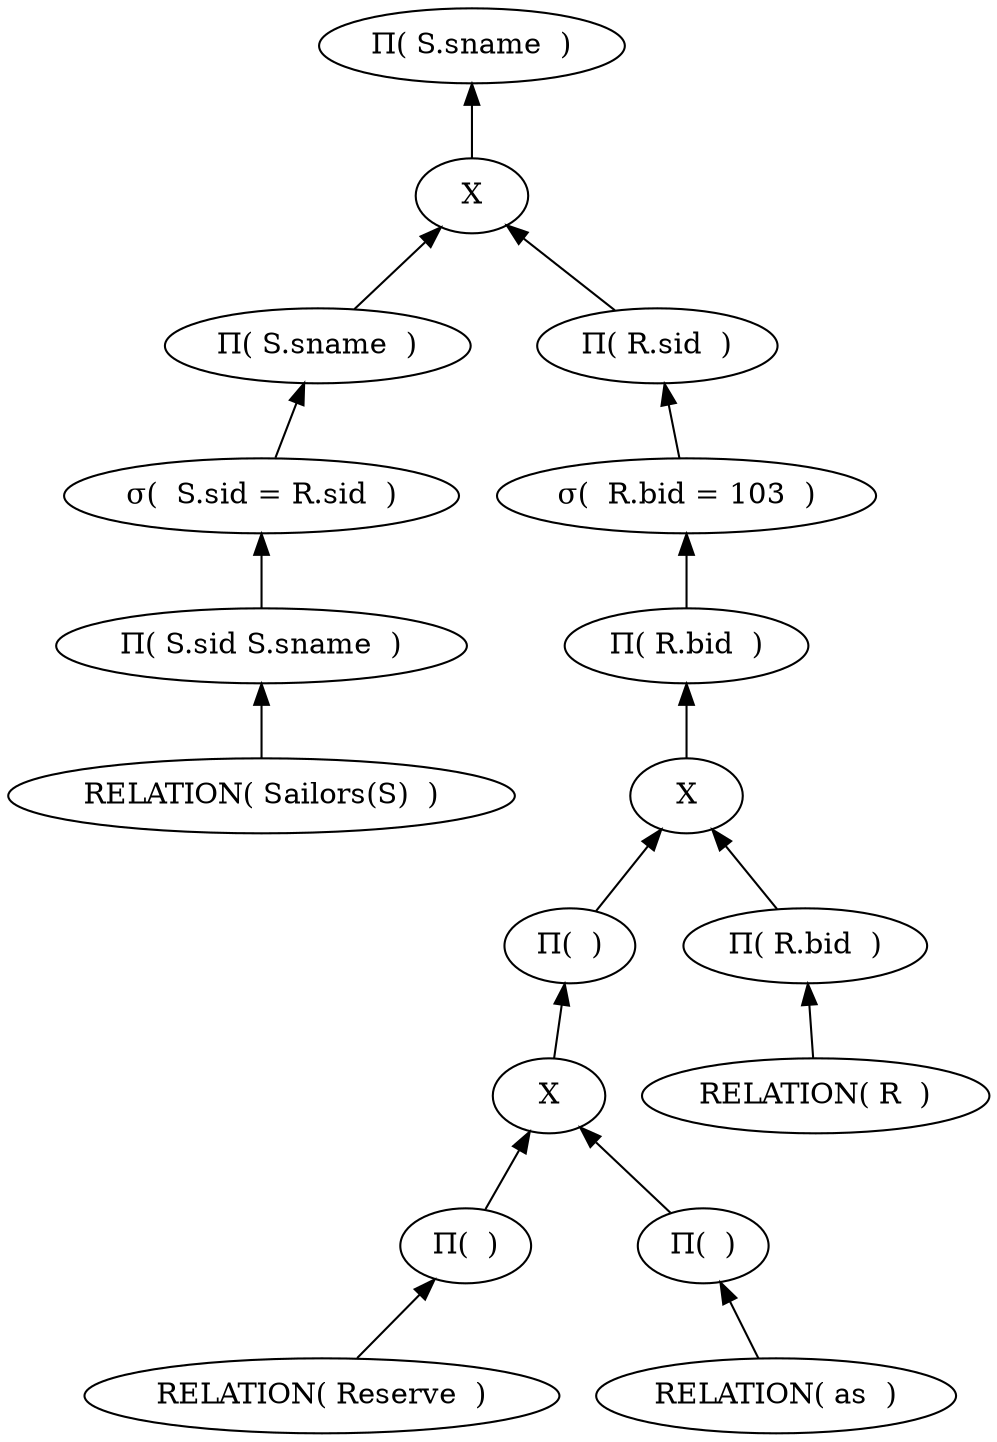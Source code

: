 digraph G {
edge [dir=back]
node1[ label = "&#928;( S.sname  )"]
node2[ label = "X"]
node1->node2
node3[ label = "&#928;( S.sname  )"]
node2->node3
node4[ label = "&#963;(  S.sid = R.sid  )" ]
node3->node4
node5[ label = "&#928;( S.sid S.sname  )"]
node4->node5
node6[ label = "RELATION( Sailors(S)  )" ]
node5->node6
node7[ label = "&#928;( R.sid  )"]
node2->node7
node8[ label = "&#963;(  R.bid = 103  )" ]
node7->node8
node9[ label = "&#928;( R.bid  )"]
node8->node9
node10[ label = "X"]
node9->node10
node11[ label = "&#928;(  )"]
node10->node11
node12[ label = "X"]
node11->node12
node13[ label = "&#928;(  )"]
node12->node13
node14[ label = "RELATION( Reserve  )" ]
node13->node14
node15[ label = "&#928;(  )"]
node12->node15
node16[ label = "RELATION( as  )" ]
node15->node16
node17[ label = "&#928;( R.bid  )"]
node10->node17
node18[ label = "RELATION( R  )" ]
node17->node18
}
